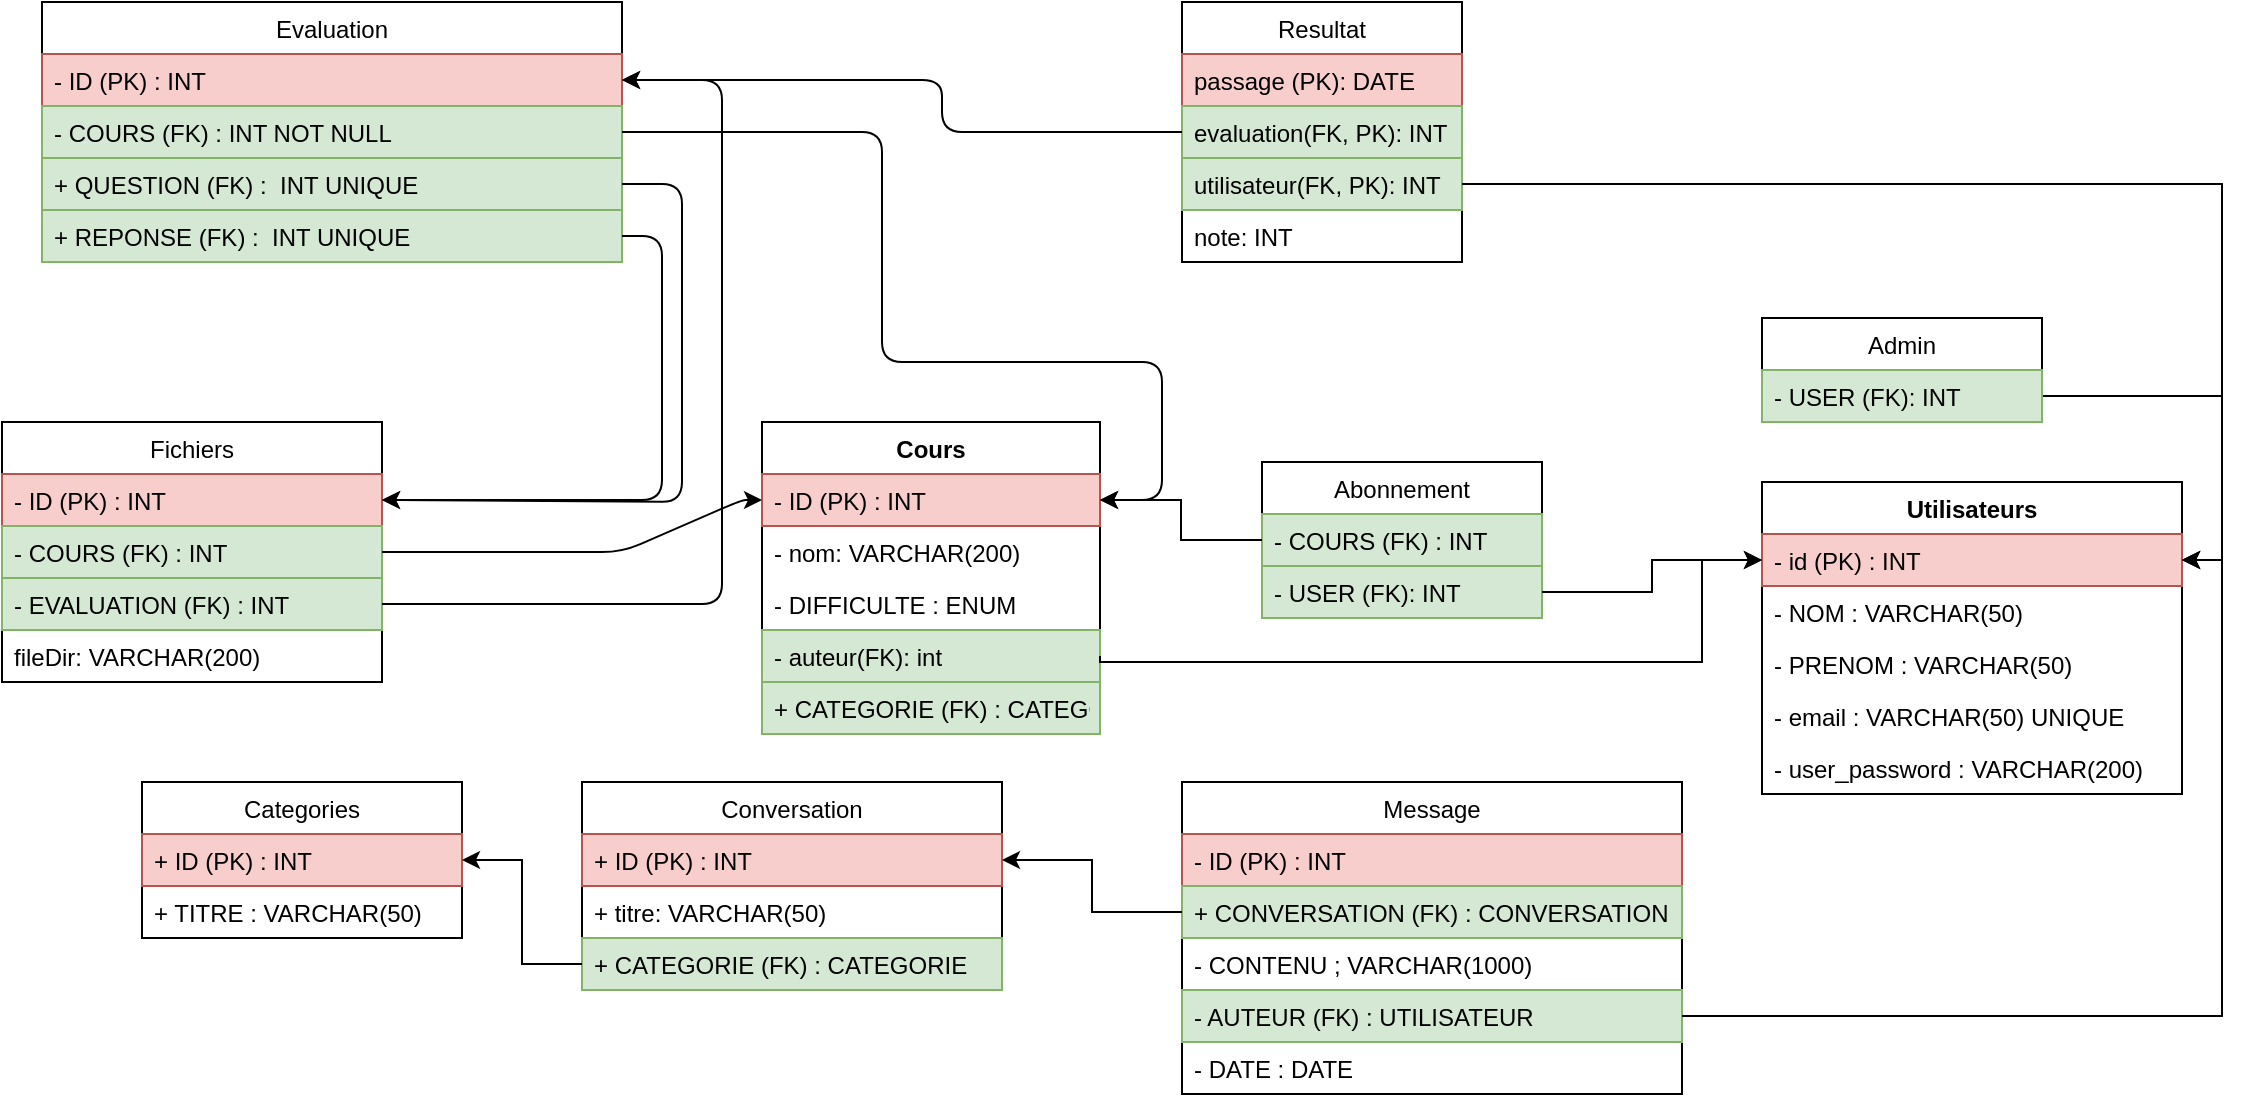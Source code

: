 <mxfile version="14.5.1" type="device"><diagram id="ls9iMJYOqnS9x1CgrTXh" name="Page-1"><mxGraphModel dx="2489" dy="1991" grid="1" gridSize="10" guides="1" tooltips="1" connect="1" arrows="1" fold="1" page="1" pageScale="1" pageWidth="827" pageHeight="1169" math="0" shadow="0"><root><mxCell id="0"/><mxCell id="1" parent="0"/><mxCell id="jfUhCK7AmtlkK5uLh8B1-1" value="Utilisateurs" style="swimlane;fontStyle=1;align=center;verticalAlign=top;childLayout=stackLayout;horizontal=1;startSize=26;horizontalStack=0;resizeParent=1;resizeParentMax=0;resizeLast=0;collapsible=1;marginBottom=0;" parent="1" vertex="1"><mxGeometry x="720" y="220" width="210" height="156" as="geometry"/></mxCell><mxCell id="jfUhCK7AmtlkK5uLh8B1-14" value="- id (PK) : INT" style="text;strokeColor=#b85450;fillColor=#f8cecc;align=left;verticalAlign=top;spacingLeft=4;spacingRight=4;overflow=hidden;rotatable=0;points=[[0,0.5],[1,0.5]];portConstraint=eastwest;" parent="jfUhCK7AmtlkK5uLh8B1-1" vertex="1"><mxGeometry y="26" width="210" height="26" as="geometry"/></mxCell><mxCell id="jfUhCK7AmtlkK5uLh8B1-2" value="- NOM : VARCHAR(50)" style="text;strokeColor=none;fillColor=none;align=left;verticalAlign=top;spacingLeft=4;spacingRight=4;overflow=hidden;rotatable=0;points=[[0,0.5],[1,0.5]];portConstraint=eastwest;" parent="jfUhCK7AmtlkK5uLh8B1-1" vertex="1"><mxGeometry y="52" width="210" height="26" as="geometry"/></mxCell><mxCell id="jfUhCK7AmtlkK5uLh8B1-5" value="- PRENOM : VARCHAR(50)" style="text;strokeColor=none;fillColor=none;align=left;verticalAlign=top;spacingLeft=4;spacingRight=4;overflow=hidden;rotatable=0;points=[[0,0.5],[1,0.5]];portConstraint=eastwest;" parent="jfUhCK7AmtlkK5uLh8B1-1" vertex="1"><mxGeometry y="78" width="210" height="26" as="geometry"/></mxCell><mxCell id="jfUhCK7AmtlkK5uLh8B1-6" value="- email : VARCHAR(50) UNIQUE" style="text;strokeColor=none;fillColor=none;align=left;verticalAlign=top;spacingLeft=4;spacingRight=4;overflow=hidden;rotatable=0;points=[[0,0.5],[1,0.5]];portConstraint=eastwest;" parent="jfUhCK7AmtlkK5uLh8B1-1" vertex="1"><mxGeometry y="104" width="210" height="26" as="geometry"/></mxCell><mxCell id="jfUhCK7AmtlkK5uLh8B1-7" value="- user_password : VARCHAR(200)" style="text;strokeColor=none;fillColor=none;align=left;verticalAlign=top;spacingLeft=4;spacingRight=4;overflow=hidden;rotatable=0;points=[[0,0.5],[1,0.5]];portConstraint=eastwest;" parent="jfUhCK7AmtlkK5uLh8B1-1" vertex="1"><mxGeometry y="130" width="210" height="26" as="geometry"/></mxCell><mxCell id="jfUhCK7AmtlkK5uLh8B1-8" value="Cours" style="swimlane;fontStyle=1;align=center;verticalAlign=top;childLayout=stackLayout;horizontal=1;startSize=26;horizontalStack=0;resizeParent=1;resizeParentMax=0;resizeLast=0;collapsible=1;marginBottom=0;" parent="1" vertex="1"><mxGeometry x="220" y="190" width="169" height="156" as="geometry"/></mxCell><mxCell id="jfUhCK7AmtlkK5uLh8B1-13" value="- ID (PK) : INT" style="text;strokeColor=#b85450;fillColor=#f8cecc;align=left;verticalAlign=top;spacingLeft=4;spacingRight=4;overflow=hidden;rotatable=0;points=[[0,0.5],[1,0.5]];portConstraint=eastwest;" parent="jfUhCK7AmtlkK5uLh8B1-8" vertex="1"><mxGeometry y="26" width="169" height="26" as="geometry"/></mxCell><mxCell id="cn6CVfUAPy0nJQr4vwK9-2" value="- nom: VARCHAR(200)" style="text;strokeColor=none;fillColor=none;align=left;verticalAlign=top;spacingLeft=4;spacingRight=4;overflow=hidden;rotatable=0;points=[[0,0.5],[1,0.5]];portConstraint=eastwest;" parent="jfUhCK7AmtlkK5uLh8B1-8" vertex="1"><mxGeometry y="52" width="169" height="26" as="geometry"/></mxCell><mxCell id="jfUhCK7AmtlkK5uLh8B1-16" value="- DIFFICULTE : ENUM" style="text;strokeColor=none;fillColor=none;align=left;verticalAlign=top;spacingLeft=4;spacingRight=4;overflow=hidden;rotatable=0;points=[[0,0.5],[1,0.5]];portConstraint=eastwest;" parent="jfUhCK7AmtlkK5uLh8B1-8" vertex="1"><mxGeometry y="78" width="169" height="26" as="geometry"/></mxCell><mxCell id="jfUhCK7AmtlkK5uLh8B1-17" value="- auteur(FK): int" style="text;strokeColor=#82b366;fillColor=#d5e8d4;align=left;verticalAlign=top;spacingLeft=4;spacingRight=4;overflow=hidden;rotatable=0;points=[[0,0.5],[1,0.5]];portConstraint=eastwest;" parent="jfUhCK7AmtlkK5uLh8B1-8" vertex="1"><mxGeometry y="104" width="169" height="26" as="geometry"/></mxCell><mxCell id="rQ0WSm4efvt3bJ_xp-Ze-6" value="+ CATEGORIE (FK) : CATEGORIE" style="text;strokeColor=#82b366;fillColor=#d5e8d4;align=left;verticalAlign=top;spacingLeft=4;spacingRight=4;overflow=hidden;rotatable=0;points=[[0,0.5],[1,0.5]];portConstraint=eastwest;" vertex="1" parent="jfUhCK7AmtlkK5uLh8B1-8"><mxGeometry y="130" width="169" height="26" as="geometry"/></mxCell><mxCell id="jfUhCK7AmtlkK5uLh8B1-18" value="Abonnement" style="swimlane;fontStyle=0;childLayout=stackLayout;horizontal=1;startSize=26;fillColor=none;horizontalStack=0;resizeParent=1;resizeParentMax=0;resizeLast=0;collapsible=1;marginBottom=0;" parent="1" vertex="1"><mxGeometry x="470" y="210" width="140" height="78" as="geometry"/></mxCell><mxCell id="jfUhCK7AmtlkK5uLh8B1-20" value="- COURS (FK) : INT" style="text;strokeColor=#82b366;fillColor=#d5e8d4;align=left;verticalAlign=top;spacingLeft=4;spacingRight=4;overflow=hidden;rotatable=0;points=[[0,0.5],[1,0.5]];portConstraint=eastwest;" parent="jfUhCK7AmtlkK5uLh8B1-18" vertex="1"><mxGeometry y="26" width="140" height="26" as="geometry"/></mxCell><mxCell id="jfUhCK7AmtlkK5uLh8B1-19" value="- USER (FK): INT" style="text;strokeColor=#82b366;fillColor=#d5e8d4;align=left;verticalAlign=top;spacingLeft=4;spacingRight=4;overflow=hidden;rotatable=0;points=[[0,0.5],[1,0.5]];portConstraint=eastwest;" parent="jfUhCK7AmtlkK5uLh8B1-18" vertex="1"><mxGeometry y="52" width="140" height="26" as="geometry"/></mxCell><mxCell id="jfUhCK7AmtlkK5uLh8B1-28" value="Message" style="swimlane;fontStyle=0;childLayout=stackLayout;horizontal=1;startSize=26;fillColor=none;horizontalStack=0;resizeParent=1;resizeParentMax=0;resizeLast=0;collapsible=1;marginBottom=0;" parent="1" vertex="1"><mxGeometry x="430" y="370" width="250" height="156" as="geometry"/></mxCell><mxCell id="jfUhCK7AmtlkK5uLh8B1-29" value="- ID (PK) : INT" style="text;strokeColor=#b85450;fillColor=#f8cecc;align=left;verticalAlign=top;spacingLeft=4;spacingRight=4;overflow=hidden;rotatable=0;points=[[0,0.5],[1,0.5]];portConstraint=eastwest;" parent="jfUhCK7AmtlkK5uLh8B1-28" vertex="1"><mxGeometry y="26" width="250" height="26" as="geometry"/></mxCell><mxCell id="i1HSXVlNavOhhj4Dw5Fh-12" value="+ CONVERSATION (FK) : CONVERSATION" style="text;strokeColor=#82b366;fillColor=#d5e8d4;align=left;verticalAlign=top;spacingLeft=4;spacingRight=4;overflow=hidden;rotatable=0;points=[[0,0.5],[1,0.5]];portConstraint=eastwest;" parent="jfUhCK7AmtlkK5uLh8B1-28" vertex="1"><mxGeometry y="52" width="250" height="26" as="geometry"/></mxCell><mxCell id="jfUhCK7AmtlkK5uLh8B1-30" value="- CONTENU ; VARCHAR(1000)" style="text;strokeColor=none;fillColor=none;align=left;verticalAlign=top;spacingLeft=4;spacingRight=4;overflow=hidden;rotatable=0;points=[[0,0.5],[1,0.5]];portConstraint=eastwest;" parent="jfUhCK7AmtlkK5uLh8B1-28" vertex="1"><mxGeometry y="78" width="250" height="26" as="geometry"/></mxCell><mxCell id="jfUhCK7AmtlkK5uLh8B1-31" value="- AUTEUR (FK) : UTILISATEUR" style="text;strokeColor=#82b366;fillColor=#d5e8d4;align=left;verticalAlign=top;spacingLeft=4;spacingRight=4;overflow=hidden;rotatable=0;points=[[0,0.5],[1,0.5]];portConstraint=eastwest;" parent="jfUhCK7AmtlkK5uLh8B1-28" vertex="1"><mxGeometry y="104" width="250" height="26" as="geometry"/></mxCell><mxCell id="i1HSXVlNavOhhj4Dw5Fh-1" value="- DATE : DATE" style="text;strokeColor=none;fillColor=none;align=left;verticalAlign=top;spacingLeft=4;spacingRight=4;overflow=hidden;rotatable=0;points=[[0,0.5],[1,0.5]];portConstraint=eastwest;" parent="jfUhCK7AmtlkK5uLh8B1-28" vertex="1"><mxGeometry y="130" width="250" height="26" as="geometry"/></mxCell><mxCell id="jfUhCK7AmtlkK5uLh8B1-32" value="Conversation" style="swimlane;fontStyle=0;childLayout=stackLayout;horizontal=1;startSize=26;fillColor=none;horizontalStack=0;resizeParent=1;resizeParentMax=0;resizeLast=0;collapsible=1;marginBottom=0;" parent="1" vertex="1"><mxGeometry x="130" y="370" width="210" height="104" as="geometry"/></mxCell><mxCell id="jfUhCK7AmtlkK5uLh8B1-33" value="+ ID (PK) : INT" style="text;strokeColor=#b85450;fillColor=#f8cecc;align=left;verticalAlign=top;spacingLeft=4;spacingRight=4;overflow=hidden;rotatable=0;points=[[0,0.5],[1,0.5]];portConstraint=eastwest;" parent="jfUhCK7AmtlkK5uLh8B1-32" vertex="1"><mxGeometry y="26" width="210" height="26" as="geometry"/></mxCell><mxCell id="i1HSXVlNavOhhj4Dw5Fh-11" value="+ titre: VARCHAR(50)" style="text;strokeColor=none;fillColor=none;align=left;verticalAlign=top;spacingLeft=4;spacingRight=4;overflow=hidden;rotatable=0;points=[[0,0.5],[1,0.5]];portConstraint=eastwest;" parent="jfUhCK7AmtlkK5uLh8B1-32" vertex="1"><mxGeometry y="52" width="210" height="26" as="geometry"/></mxCell><mxCell id="cn6CVfUAPy0nJQr4vwK9-3" value="+ CATEGORIE (FK) : CATEGORIE" style="text;strokeColor=#82b366;fillColor=#d5e8d4;align=left;verticalAlign=top;spacingLeft=4;spacingRight=4;overflow=hidden;rotatable=0;points=[[0,0.5],[1,0.5]];portConstraint=eastwest;" parent="jfUhCK7AmtlkK5uLh8B1-32" vertex="1"><mxGeometry y="78" width="210" height="26" as="geometry"/></mxCell><mxCell id="i1HSXVlNavOhhj4Dw5Fh-7" value="Categories" style="swimlane;fontStyle=0;childLayout=stackLayout;horizontal=1;startSize=26;fillColor=none;horizontalStack=0;resizeParent=1;resizeParentMax=0;resizeLast=0;collapsible=1;marginBottom=0;" parent="1" vertex="1"><mxGeometry x="-90" y="370" width="160" height="78" as="geometry"/></mxCell><mxCell id="i1HSXVlNavOhhj4Dw5Fh-8" value="+ ID (PK) : INT" style="text;strokeColor=#b85450;fillColor=#f8cecc;align=left;verticalAlign=top;spacingLeft=4;spacingRight=4;overflow=hidden;rotatable=0;points=[[0,0.5],[1,0.5]];portConstraint=eastwest;" parent="i1HSXVlNavOhhj4Dw5Fh-7" vertex="1"><mxGeometry y="26" width="160" height="26" as="geometry"/></mxCell><mxCell id="i1HSXVlNavOhhj4Dw5Fh-9" value="+ TITRE : VARCHAR(50)" style="text;strokeColor=none;fillColor=none;align=left;verticalAlign=top;spacingLeft=4;spacingRight=4;overflow=hidden;rotatable=0;points=[[0,0.5],[1,0.5]];portConstraint=eastwest;" parent="i1HSXVlNavOhhj4Dw5Fh-7" vertex="1"><mxGeometry y="52" width="160" height="26" as="geometry"/></mxCell><mxCell id="i1HSXVlNavOhhj4Dw5Fh-14" value="Fichiers" style="swimlane;fontStyle=0;childLayout=stackLayout;horizontal=1;startSize=26;fillColor=none;horizontalStack=0;resizeParent=1;resizeParentMax=0;resizeLast=0;collapsible=1;marginBottom=0;" parent="1" vertex="1"><mxGeometry x="-160" y="190" width="190" height="130" as="geometry"/></mxCell><mxCell id="i1HSXVlNavOhhj4Dw5Fh-19" value="- ID (PK) : INT" style="text;strokeColor=#b85450;fillColor=#f8cecc;align=left;verticalAlign=top;spacingLeft=4;spacingRight=4;overflow=hidden;rotatable=0;points=[[0,0.5],[1,0.5]];portConstraint=eastwest;" parent="i1HSXVlNavOhhj4Dw5Fh-14" vertex="1"><mxGeometry y="26" width="190" height="26" as="geometry"/></mxCell><mxCell id="i1HSXVlNavOhhj4Dw5Fh-15" value="- COURS (FK) : INT" style="text;strokeColor=#82b366;fillColor=#d5e8d4;align=left;verticalAlign=top;spacingLeft=4;spacingRight=4;overflow=hidden;rotatable=0;points=[[0,0.5],[1,0.5]];portConstraint=eastwest;" parent="i1HSXVlNavOhhj4Dw5Fh-14" vertex="1"><mxGeometry y="52" width="190" height="26" as="geometry"/></mxCell><mxCell id="2" value="- EVALUATION (FK) : INT" style="text;strokeColor=#82b366;fillColor=#d5e8d4;align=left;verticalAlign=top;spacingLeft=4;spacingRight=4;overflow=hidden;rotatable=0;points=[[0,0.5],[1,0.5]];portConstraint=eastwest;" parent="i1HSXVlNavOhhj4Dw5Fh-14" vertex="1"><mxGeometry y="78" width="190" height="26" as="geometry"/></mxCell><mxCell id="i1HSXVlNavOhhj4Dw5Fh-16" value="fileDir: VARCHAR(200)" style="text;strokeColor=none;fillColor=none;align=left;verticalAlign=top;spacingLeft=4;spacingRight=4;overflow=hidden;rotatable=0;points=[[0,0.5],[1,0.5]];portConstraint=eastwest;" parent="i1HSXVlNavOhhj4Dw5Fh-14" vertex="1"><mxGeometry y="104" width="190" height="26" as="geometry"/></mxCell><mxCell id="i1HSXVlNavOhhj4Dw5Fh-26" value="Evaluation" style="swimlane;fontStyle=0;childLayout=stackLayout;horizontal=1;startSize=26;fillColor=none;horizontalStack=0;resizeParent=1;resizeParentMax=0;resizeLast=0;collapsible=1;marginBottom=0;" parent="1" vertex="1"><mxGeometry x="-140" y="-20" width="290" height="130" as="geometry"/></mxCell><mxCell id="i1HSXVlNavOhhj4Dw5Fh-27" value="- ID (PK) : INT" style="text;strokeColor=#b85450;fillColor=#f8cecc;align=left;verticalAlign=top;spacingLeft=4;spacingRight=4;overflow=hidden;rotatable=0;points=[[0,0.5],[1,0.5]];portConstraint=eastwest;" parent="i1HSXVlNavOhhj4Dw5Fh-26" vertex="1"><mxGeometry y="26" width="290" height="26" as="geometry"/></mxCell><mxCell id="i1HSXVlNavOhhj4Dw5Fh-28" value="- COURS (FK) : INT NOT NULL" style="text;strokeColor=#82b366;fillColor=#d5e8d4;align=left;verticalAlign=top;spacingLeft=4;spacingRight=4;overflow=hidden;rotatable=0;points=[[0,0.5],[1,0.5]];portConstraint=eastwest;" parent="i1HSXVlNavOhhj4Dw5Fh-26" vertex="1"><mxGeometry y="52" width="290" height="26" as="geometry"/></mxCell><mxCell id="i1HSXVlNavOhhj4Dw5Fh-29" value="+ QUESTION (FK) :  INT UNIQUE" style="text;strokeColor=#82b366;fillColor=#d5e8d4;align=left;verticalAlign=top;spacingLeft=4;spacingRight=4;overflow=hidden;rotatable=0;points=[[0,0.5],[1,0.5]];portConstraint=eastwest;" parent="i1HSXVlNavOhhj4Dw5Fh-26" vertex="1"><mxGeometry y="78" width="290" height="26" as="geometry"/></mxCell><mxCell id="i1HSXVlNavOhhj4Dw5Fh-30" value="+ REPONSE (FK) :  INT UNIQUE" style="text;strokeColor=#82b366;fillColor=#d5e8d4;align=left;verticalAlign=top;spacingLeft=4;spacingRight=4;overflow=hidden;rotatable=0;points=[[0,0.5],[1,0.5]];portConstraint=eastwest;" parent="i1HSXVlNavOhhj4Dw5Fh-26" vertex="1"><mxGeometry y="104" width="290" height="26" as="geometry"/></mxCell><mxCell id="i1HSXVlNavOhhj4Dw5Fh-31" value="Resultat" style="swimlane;fontStyle=0;childLayout=stackLayout;horizontal=1;startSize=26;fillColor=none;horizontalStack=0;resizeParent=1;resizeParentMax=0;resizeLast=0;collapsible=1;marginBottom=0;" parent="1" vertex="1"><mxGeometry x="430" y="-20" width="140" height="130" as="geometry"/></mxCell><mxCell id="cn6CVfUAPy0nJQr4vwK9-5" value="passage (PK): DATE" style="text;strokeColor=#b85450;fillColor=#f8cecc;align=left;verticalAlign=top;spacingLeft=4;spacingRight=4;overflow=hidden;rotatable=0;points=[[0,0.5],[1,0.5]];portConstraint=eastwest;" parent="i1HSXVlNavOhhj4Dw5Fh-31" vertex="1"><mxGeometry y="26" width="140" height="26" as="geometry"/></mxCell><mxCell id="i1HSXVlNavOhhj4Dw5Fh-32" value="evaluation(FK, PK): INT " style="text;strokeColor=#82b366;fillColor=#d5e8d4;align=left;verticalAlign=top;spacingLeft=4;spacingRight=4;overflow=hidden;rotatable=0;points=[[0,0.5],[1,0.5]];portConstraint=eastwest;" parent="i1HSXVlNavOhhj4Dw5Fh-31" vertex="1"><mxGeometry y="52" width="140" height="26" as="geometry"/></mxCell><mxCell id="i1HSXVlNavOhhj4Dw5Fh-33" value="utilisateur(FK, PK): INT " style="text;strokeColor=#82b366;fillColor=#d5e8d4;align=left;verticalAlign=top;spacingLeft=4;spacingRight=4;overflow=hidden;rotatable=0;points=[[0,0.5],[1,0.5]];portConstraint=eastwest;" parent="i1HSXVlNavOhhj4Dw5Fh-31" vertex="1"><mxGeometry y="78" width="140" height="26" as="geometry"/></mxCell><mxCell id="i1HSXVlNavOhhj4Dw5Fh-34" value="note: INT" style="text;strokeColor=none;fillColor=none;align=left;verticalAlign=top;spacingLeft=4;spacingRight=4;overflow=hidden;rotatable=0;points=[[0,0.5],[1,0.5]];portConstraint=eastwest;" parent="i1HSXVlNavOhhj4Dw5Fh-31" vertex="1"><mxGeometry y="104" width="140" height="26" as="geometry"/></mxCell><mxCell id="cn6CVfUAPy0nJQr4vwK9-8" style="edgeStyle=orthogonalEdgeStyle;rounded=0;orthogonalLoop=1;jettySize=auto;html=1;exitX=0;exitY=0.5;exitDx=0;exitDy=0;entryX=1;entryY=0.5;entryDx=0;entryDy=0;" parent="1" source="i1HSXVlNavOhhj4Dw5Fh-12" target="jfUhCK7AmtlkK5uLh8B1-33" edge="1"><mxGeometry relative="1" as="geometry"/></mxCell><mxCell id="cn6CVfUAPy0nJQr4vwK9-9" style="edgeStyle=orthogonalEdgeStyle;rounded=0;orthogonalLoop=1;jettySize=auto;html=1;exitX=0;exitY=0.5;exitDx=0;exitDy=0;entryX=1;entryY=0.5;entryDx=0;entryDy=0;" parent="1" source="cn6CVfUAPy0nJQr4vwK9-3" target="i1HSXVlNavOhhj4Dw5Fh-8" edge="1"><mxGeometry relative="1" as="geometry"/></mxCell><mxCell id="cn6CVfUAPy0nJQr4vwK9-10" style="edgeStyle=orthogonalEdgeStyle;rounded=0;orthogonalLoop=1;jettySize=auto;html=1;exitX=1;exitY=0.5;exitDx=0;exitDy=0;entryX=1;entryY=0.5;entryDx=0;entryDy=0;" parent="1" source="jfUhCK7AmtlkK5uLh8B1-31" target="jfUhCK7AmtlkK5uLh8B1-14" edge="1"><mxGeometry relative="1" as="geometry"/></mxCell><mxCell id="cn6CVfUAPy0nJQr4vwK9-11" style="edgeStyle=orthogonalEdgeStyle;rounded=0;orthogonalLoop=1;jettySize=auto;html=1;exitX=1;exitY=0.5;exitDx=0;exitDy=0;entryX=0;entryY=0.5;entryDx=0;entryDy=0;" parent="1" source="jfUhCK7AmtlkK5uLh8B1-19" target="jfUhCK7AmtlkK5uLh8B1-14" edge="1"><mxGeometry relative="1" as="geometry"/></mxCell><mxCell id="cn6CVfUAPy0nJQr4vwK9-12" style="edgeStyle=orthogonalEdgeStyle;rounded=0;orthogonalLoop=1;jettySize=auto;html=1;exitX=0;exitY=0.5;exitDx=0;exitDy=0;entryX=1;entryY=0.5;entryDx=0;entryDy=0;" parent="1" source="jfUhCK7AmtlkK5uLh8B1-20" target="jfUhCK7AmtlkK5uLh8B1-13" edge="1"><mxGeometry relative="1" as="geometry"/></mxCell><mxCell id="cn6CVfUAPy0nJQr4vwK9-14" style="edgeStyle=orthogonalEdgeStyle;rounded=0;orthogonalLoop=1;jettySize=auto;html=1;exitX=1;exitY=0.5;exitDx=0;exitDy=0;entryX=0;entryY=0.5;entryDx=0;entryDy=0;" parent="1" source="jfUhCK7AmtlkK5uLh8B1-17" target="jfUhCK7AmtlkK5uLh8B1-14" edge="1"><mxGeometry relative="1" as="geometry"><Array as="points"><mxPoint x="389" y="310"/><mxPoint x="690" y="310"/><mxPoint x="690" y="259"/></Array></mxGeometry></mxCell><mxCell id="cn6CVfUAPy0nJQr4vwK9-18" style="edgeStyle=orthogonalEdgeStyle;rounded=0;orthogonalLoop=1;jettySize=auto;html=1;exitX=1;exitY=0.5;exitDx=0;exitDy=0;entryX=1;entryY=0.5;entryDx=0;entryDy=0;" parent="1" source="i1HSXVlNavOhhj4Dw5Fh-33" target="jfUhCK7AmtlkK5uLh8B1-14" edge="1"><mxGeometry relative="1" as="geometry"/></mxCell><mxCell id="ug0elGaCagTAH0cHHO2f-2" value="" style="endArrow=classic;html=1;exitX=1;exitY=0.5;exitDx=0;exitDy=0;entryX=1;entryY=0.5;entryDx=0;entryDy=0;" parent="1" source="i1HSXVlNavOhhj4Dw5Fh-30" target="i1HSXVlNavOhhj4Dw5Fh-19" edge="1"><mxGeometry width="50" height="50" relative="1" as="geometry"><mxPoint x="100" y="180" as="sourcePoint"/><mxPoint x="150" y="130" as="targetPoint"/><Array as="points"><mxPoint x="170" y="97"/><mxPoint x="170" y="229"/></Array></mxGeometry></mxCell><mxCell id="ug0elGaCagTAH0cHHO2f-5" value="" style="endArrow=classic;html=1;exitX=1;exitY=0.5;exitDx=0;exitDy=0;entryX=1;entryY=0.5;entryDx=0;entryDy=0;" parent="1" source="i1HSXVlNavOhhj4Dw5Fh-29" edge="1" target="i1HSXVlNavOhhj4Dw5Fh-19"><mxGeometry width="50" height="50" relative="1" as="geometry"><mxPoint x="160" y="107" as="sourcePoint"/><mxPoint x="100" y="230" as="targetPoint"/><Array as="points"><mxPoint x="180" y="71"/><mxPoint x="180" y="230"/></Array></mxGeometry></mxCell><mxCell id="ug0elGaCagTAH0cHHO2f-6" value="" style="endArrow=classic;html=1;exitX=1;exitY=0.5;exitDx=0;exitDy=0;entryX=1;entryY=0.5;entryDx=0;entryDy=0;" parent="1" source="2" target="i1HSXVlNavOhhj4Dw5Fh-27" edge="1"><mxGeometry width="50" height="50" relative="1" as="geometry"><mxPoint x="120" y="330" as="sourcePoint"/><mxPoint x="170" y="280" as="targetPoint"/><Array as="points"><mxPoint x="200" y="281"/><mxPoint x="200" y="19"/></Array></mxGeometry></mxCell><mxCell id="ug0elGaCagTAH0cHHO2f-7" value="" style="endArrow=classic;html=1;entryX=0;entryY=0.5;entryDx=0;entryDy=0;exitX=1;exitY=0.5;exitDx=0;exitDy=0;" parent="1" source="i1HSXVlNavOhhj4Dw5Fh-15" target="jfUhCK7AmtlkK5uLh8B1-13" edge="1"><mxGeometry width="50" height="50" relative="1" as="geometry"><mxPoint x="130" y="360" as="sourcePoint"/><mxPoint x="180" y="310" as="targetPoint"/><Array as="points"><mxPoint x="150" y="255"/><mxPoint x="210" y="229"/></Array></mxGeometry></mxCell><mxCell id="ug0elGaCagTAH0cHHO2f-8" value="" style="endArrow=classic;html=1;exitX=0;exitY=0.5;exitDx=0;exitDy=0;entryX=1;entryY=0.5;entryDx=0;entryDy=0;" parent="1" source="i1HSXVlNavOhhj4Dw5Fh-32" target="i1HSXVlNavOhhj4Dw5Fh-27" edge="1"><mxGeometry width="50" height="50" relative="1" as="geometry"><mxPoint x="290" y="50" as="sourcePoint"/><mxPoint x="340" as="targetPoint"/><Array as="points"><mxPoint x="310" y="45"/><mxPoint x="310" y="19"/></Array></mxGeometry></mxCell><mxCell id="ug0elGaCagTAH0cHHO2f-9" value="" style="endArrow=classic;html=1;exitX=1;exitY=0.5;exitDx=0;exitDy=0;entryX=1;entryY=0.25;entryDx=0;entryDy=0;" parent="1" source="i1HSXVlNavOhhj4Dw5Fh-26" target="jfUhCK7AmtlkK5uLh8B1-8" edge="1"><mxGeometry width="50" height="50" relative="1" as="geometry"><mxPoint x="280" y="160" as="sourcePoint"/><mxPoint x="330" y="110" as="targetPoint"/><Array as="points"><mxPoint x="280" y="45"/><mxPoint x="280" y="160"/><mxPoint x="420" y="160"/><mxPoint x="420" y="229"/></Array></mxGeometry></mxCell><mxCell id="rQ0WSm4efvt3bJ_xp-Ze-5" style="edgeStyle=orthogonalEdgeStyle;rounded=0;orthogonalLoop=1;jettySize=auto;html=1;exitX=1;exitY=0.75;exitDx=0;exitDy=0;entryX=1;entryY=0.25;entryDx=0;entryDy=0;" edge="1" parent="1" source="rQ0WSm4efvt3bJ_xp-Ze-2" target="jfUhCK7AmtlkK5uLh8B1-1"><mxGeometry relative="1" as="geometry"/></mxCell><mxCell id="rQ0WSm4efvt3bJ_xp-Ze-2" value="Admin" style="swimlane;fontStyle=0;childLayout=stackLayout;horizontal=1;startSize=26;fillColor=none;horizontalStack=0;resizeParent=1;resizeParentMax=0;resizeLast=0;collapsible=1;marginBottom=0;" vertex="1" parent="1"><mxGeometry x="720" y="138" width="140" height="52" as="geometry"/></mxCell><mxCell id="rQ0WSm4efvt3bJ_xp-Ze-4" value="- USER (FK): INT" style="text;strokeColor=#82b366;fillColor=#d5e8d4;align=left;verticalAlign=top;spacingLeft=4;spacingRight=4;overflow=hidden;rotatable=0;points=[[0,0.5],[1,0.5]];portConstraint=eastwest;" vertex="1" parent="rQ0WSm4efvt3bJ_xp-Ze-2"><mxGeometry y="26" width="140" height="26" as="geometry"/></mxCell></root></mxGraphModel></diagram></mxfile>